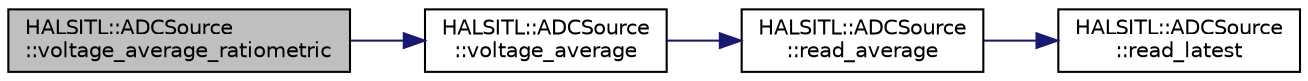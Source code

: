 digraph "HALSITL::ADCSource::voltage_average_ratiometric"
{
 // INTERACTIVE_SVG=YES
  edge [fontname="Helvetica",fontsize="10",labelfontname="Helvetica",labelfontsize="10"];
  node [fontname="Helvetica",fontsize="10",shape=record];
  rankdir="LR";
  Node1 [label="HALSITL::ADCSource\l::voltage_average_ratiometric",height=0.2,width=0.4,color="black", fillcolor="grey75", style="filled" fontcolor="black"];
  Node1 -> Node2 [color="midnightblue",fontsize="10",style="solid",fontname="Helvetica"];
  Node2 [label="HALSITL::ADCSource\l::voltage_average",height=0.2,width=0.4,color="black", fillcolor="white", style="filled",URL="$classHALSITL_1_1ADCSource.html#a2377e307aa7e56c344ad59bcd9a5d2c5"];
  Node2 -> Node3 [color="midnightblue",fontsize="10",style="solid",fontname="Helvetica"];
  Node3 [label="HALSITL::ADCSource\l::read_average",height=0.2,width=0.4,color="black", fillcolor="white", style="filled",URL="$classHALSITL_1_1ADCSource.html#a5c464e61e967c151225a6a6fe6cd942c"];
  Node3 -> Node4 [color="midnightblue",fontsize="10",style="solid",fontname="Helvetica"];
  Node4 [label="HALSITL::ADCSource\l::read_latest",height=0.2,width=0.4,color="black", fillcolor="white", style="filled",URL="$classHALSITL_1_1ADCSource.html#a7d548b4b6110a6e94fffa75a1a2294e1"];
}
